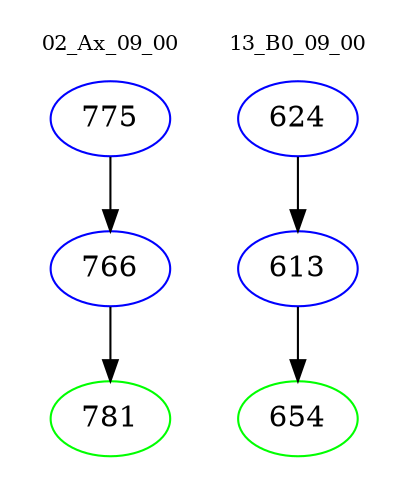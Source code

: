 digraph{
subgraph cluster_0 {
color = white
label = "02_Ax_09_00";
fontsize=10;
T0_775 [label="775", color="blue"]
T0_775 -> T0_766 [color="black"]
T0_766 [label="766", color="blue"]
T0_766 -> T0_781 [color="black"]
T0_781 [label="781", color="green"]
}
subgraph cluster_1 {
color = white
label = "13_B0_09_00";
fontsize=10;
T1_624 [label="624", color="blue"]
T1_624 -> T1_613 [color="black"]
T1_613 [label="613", color="blue"]
T1_613 -> T1_654 [color="black"]
T1_654 [label="654", color="green"]
}
}
